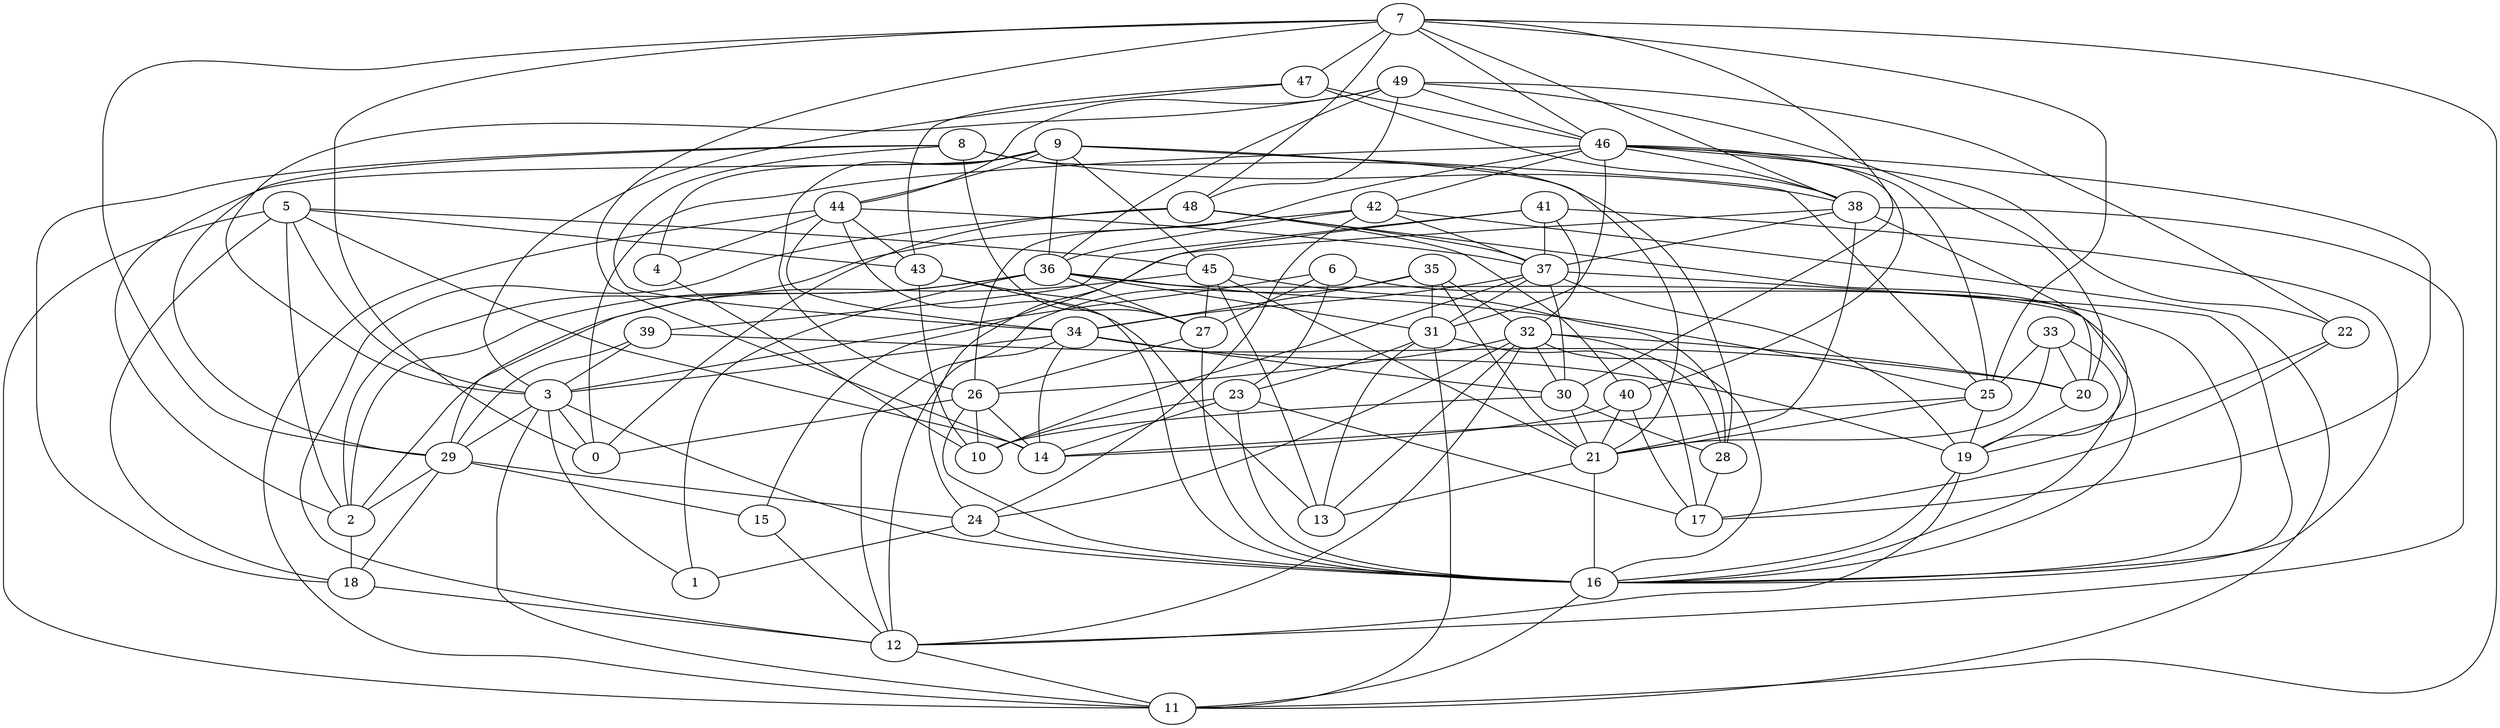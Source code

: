 digraph GG_graph {

subgraph G_graph {
edge [color = black]
"43" -> "16" [dir = none]
"43" -> "27" [dir = none]
"5" -> "14" [dir = none]
"5" -> "45" [dir = none]
"45" -> "27" [dir = none]
"45" -> "21" [dir = none]
"3" -> "1" [dir = none]
"3" -> "16" [dir = none]
"6" -> "23" [dir = none]
"6" -> "3" [dir = none]
"30" -> "28" [dir = none]
"37" -> "34" [dir = none]
"37" -> "31" [dir = none]
"37" -> "30" [dir = none]
"37" -> "16" [dir = none]
"37" -> "10" [dir = none]
"31" -> "17" [dir = none]
"23" -> "10" [dir = none]
"23" -> "14" [dir = none]
"23" -> "16" [dir = none]
"23" -> "17" [dir = none]
"40" -> "17" [dir = none]
"40" -> "14" [dir = none]
"46" -> "26" [dir = none]
"46" -> "22" [dir = none]
"46" -> "31" [dir = none]
"46" -> "17" [dir = none]
"46" -> "25" [dir = none]
"46" -> "38" [dir = none]
"46" -> "0" [dir = none]
"46" -> "40" [dir = none]
"9" -> "2" [dir = none]
"9" -> "45" [dir = none]
"9" -> "4" [dir = none]
"9" -> "36" [dir = none]
"9" -> "44" [dir = none]
"27" -> "16" [dir = none]
"35" -> "12" [dir = none]
"35" -> "32" [dir = none]
"18" -> "12" [dir = none]
"48" -> "0" [dir = none]
"48" -> "19" [dir = none]
"36" -> "16" [dir = none]
"36" -> "27" [dir = none]
"36" -> "31" [dir = none]
"36" -> "2" [dir = none]
"36" -> "1" [dir = none]
"36" -> "25" [dir = none]
"22" -> "19" [dir = none]
"24" -> "16" [dir = none]
"24" -> "1" [dir = none]
"26" -> "16" [dir = none]
"32" -> "28" [dir = none]
"32" -> "30" [dir = none]
"32" -> "12" [dir = none]
"32" -> "13" [dir = none]
"41" -> "16" [dir = none]
"41" -> "37" [dir = none]
"41" -> "32" [dir = none]
"29" -> "18" [dir = none]
"29" -> "15" [dir = none]
"38" -> "15" [dir = none]
"38" -> "37" [dir = none]
"38" -> "12" [dir = none]
"38" -> "20" [dir = none]
"8" -> "27" [dir = none]
"8" -> "29" [dir = none]
"8" -> "34" [dir = none]
"8" -> "38" [dir = none]
"47" -> "3" [dir = none]
"47" -> "46" [dir = none]
"16" -> "11" [dir = none]
"44" -> "13" [dir = none]
"44" -> "34" [dir = none]
"44" -> "37" [dir = none]
"12" -> "11" [dir = none]
"7" -> "46" [dir = none]
"7" -> "48" [dir = none]
"7" -> "11" [dir = none]
"7" -> "0" [dir = none]
"7" -> "29" [dir = none]
"34" -> "19" [dir = none]
"34" -> "12" [dir = none]
"34" -> "14" [dir = none]
"39" -> "3" [dir = none]
"39" -> "20" [dir = none]
"20" -> "19" [dir = none]
"33" -> "21" [dir = none]
"33" -> "16" [dir = none]
"33" -> "25" [dir = none]
"4" -> "10" [dir = none]
"42" -> "36" [dir = none]
"42" -> "37" [dir = none]
"42" -> "11" [dir = none]
"49" -> "46" [dir = none]
"49" -> "36" [dir = none]
"49" -> "22" [dir = none]
"49" -> "3" [dir = none]
"7" -> "30" [dir = none]
"15" -> "12" [dir = none]
"5" -> "11" [dir = none]
"31" -> "11" [dir = none]
"25" -> "21" [dir = none]
"5" -> "43" [dir = none]
"3" -> "0" [dir = none]
"45" -> "2" [dir = none]
"46" -> "42" [dir = none]
"25" -> "14" [dir = none]
"43" -> "10" [dir = none]
"39" -> "29" [dir = none]
"6" -> "16" [dir = none]
"5" -> "18" [dir = none]
"49" -> "44" [dir = none]
"47" -> "43" [dir = none]
"35" -> "34" [dir = none]
"32" -> "20" [dir = none]
"19" -> "16" [dir = none]
"9" -> "21" [dir = none]
"7" -> "25" [dir = none]
"35" -> "21" [dir = none]
"7" -> "47" [dir = none]
"26" -> "0" [dir = none]
"9" -> "26" [dir = none]
"44" -> "4" [dir = none]
"32" -> "26" [dir = none]
"32" -> "24" [dir = none]
"42" -> "24" [dir = none]
"7" -> "14" [dir = none]
"3" -> "29" [dir = none]
"21" -> "13" [dir = none]
"2" -> "18" [dir = none]
"31" -> "13" [dir = none]
"48" -> "12" [dir = none]
"19" -> "12" [dir = none]
"44" -> "11" [dir = none]
"37" -> "19" [dir = none]
"5" -> "2" [dir = none]
"3" -> "11" [dir = none]
"41" -> "24" [dir = none]
"29" -> "24" [dir = none]
"8" -> "28" [dir = none]
"44" -> "43" [dir = none]
"34" -> "30" [dir = none]
"41" -> "39" [dir = none]
"8" -> "18" [dir = none]
"26" -> "10" [dir = none]
"28" -> "17" [dir = none]
"22" -> "17" [dir = none]
"49" -> "20" [dir = none]
"47" -> "38" [dir = none]
"49" -> "48" [dir = none]
"5" -> "3" [dir = none]
"30" -> "21" [dir = none]
"7" -> "38" [dir = none]
"35" -> "31" [dir = none]
"25" -> "19" [dir = none]
"40" -> "21" [dir = none]
"31" -> "23" [dir = none]
"38" -> "21" [dir = none]
"21" -> "16" [dir = none]
"33" -> "20" [dir = none]
"45" -> "28" [dir = none]
"45" -> "13" [dir = none]
"34" -> "3" [dir = none]
"32" -> "16" [dir = none]
"9" -> "25" [dir = none]
"48" -> "40" [dir = none]
"36" -> "29" [dir = none]
"6" -> "27" [dir = none]
"27" -> "26" [dir = none]
"48" -> "37" [dir = none]
"30" -> "10" [dir = none]
"26" -> "14" [dir = none]
"42" -> "2" [dir = none]
"29" -> "2" [dir = none]
}

}
